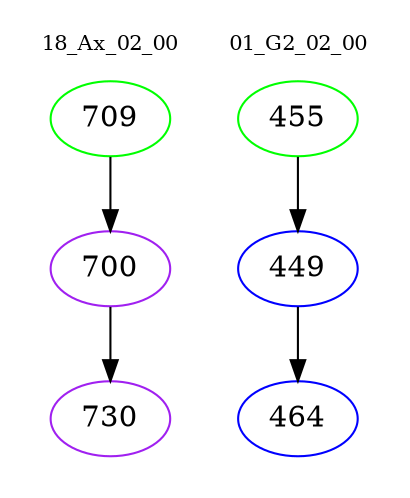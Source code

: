 digraph{
subgraph cluster_0 {
color = white
label = "18_Ax_02_00";
fontsize=10;
T0_709 [label="709", color="green"]
T0_709 -> T0_700 [color="black"]
T0_700 [label="700", color="purple"]
T0_700 -> T0_730 [color="black"]
T0_730 [label="730", color="purple"]
}
subgraph cluster_1 {
color = white
label = "01_G2_02_00";
fontsize=10;
T1_455 [label="455", color="green"]
T1_455 -> T1_449 [color="black"]
T1_449 [label="449", color="blue"]
T1_449 -> T1_464 [color="black"]
T1_464 [label="464", color="blue"]
}
}
